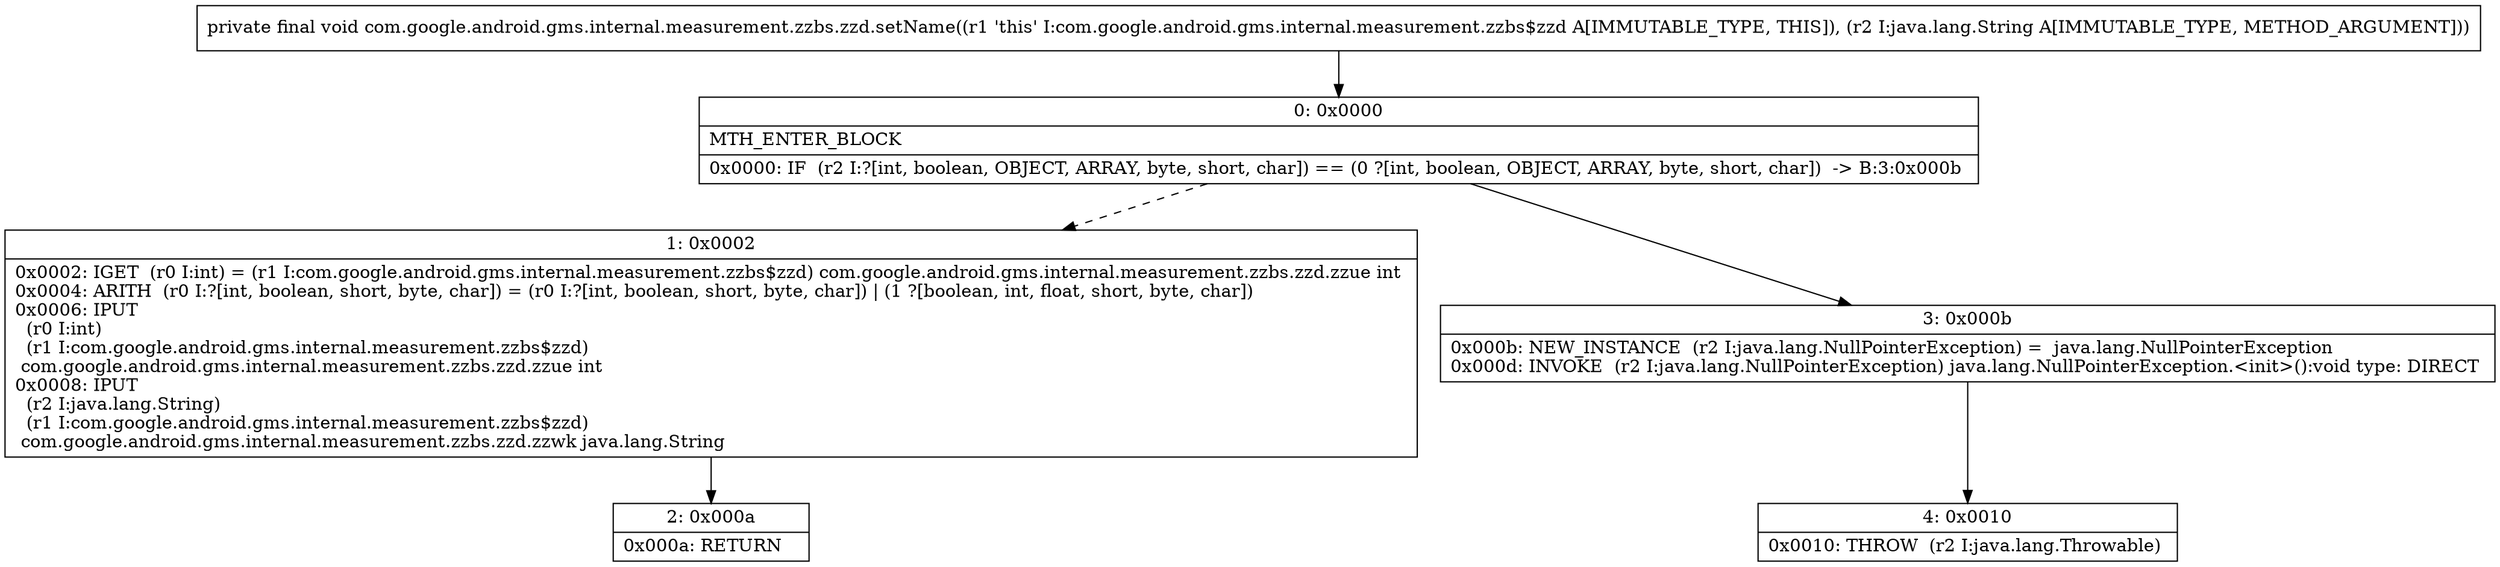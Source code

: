 digraph "CFG forcom.google.android.gms.internal.measurement.zzbs.zzd.setName(Ljava\/lang\/String;)V" {
Node_0 [shape=record,label="{0\:\ 0x0000|MTH_ENTER_BLOCK\l|0x0000: IF  (r2 I:?[int, boolean, OBJECT, ARRAY, byte, short, char]) == (0 ?[int, boolean, OBJECT, ARRAY, byte, short, char])  \-\> B:3:0x000b \l}"];
Node_1 [shape=record,label="{1\:\ 0x0002|0x0002: IGET  (r0 I:int) = (r1 I:com.google.android.gms.internal.measurement.zzbs$zzd) com.google.android.gms.internal.measurement.zzbs.zzd.zzue int \l0x0004: ARITH  (r0 I:?[int, boolean, short, byte, char]) = (r0 I:?[int, boolean, short, byte, char]) \| (1 ?[boolean, int, float, short, byte, char]) \l0x0006: IPUT  \l  (r0 I:int)\l  (r1 I:com.google.android.gms.internal.measurement.zzbs$zzd)\l com.google.android.gms.internal.measurement.zzbs.zzd.zzue int \l0x0008: IPUT  \l  (r2 I:java.lang.String)\l  (r1 I:com.google.android.gms.internal.measurement.zzbs$zzd)\l com.google.android.gms.internal.measurement.zzbs.zzd.zzwk java.lang.String \l}"];
Node_2 [shape=record,label="{2\:\ 0x000a|0x000a: RETURN   \l}"];
Node_3 [shape=record,label="{3\:\ 0x000b|0x000b: NEW_INSTANCE  (r2 I:java.lang.NullPointerException) =  java.lang.NullPointerException \l0x000d: INVOKE  (r2 I:java.lang.NullPointerException) java.lang.NullPointerException.\<init\>():void type: DIRECT \l}"];
Node_4 [shape=record,label="{4\:\ 0x0010|0x0010: THROW  (r2 I:java.lang.Throwable) \l}"];
MethodNode[shape=record,label="{private final void com.google.android.gms.internal.measurement.zzbs.zzd.setName((r1 'this' I:com.google.android.gms.internal.measurement.zzbs$zzd A[IMMUTABLE_TYPE, THIS]), (r2 I:java.lang.String A[IMMUTABLE_TYPE, METHOD_ARGUMENT])) }"];
MethodNode -> Node_0;
Node_0 -> Node_1[style=dashed];
Node_0 -> Node_3;
Node_1 -> Node_2;
Node_3 -> Node_4;
}

